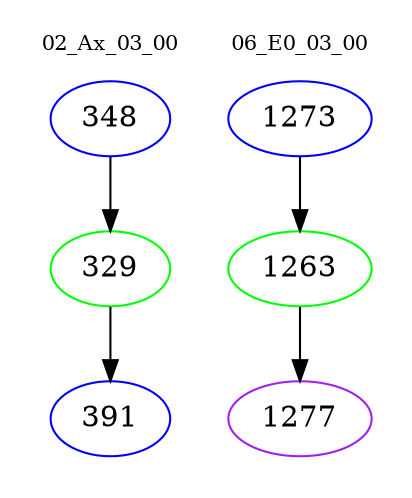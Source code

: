 digraph{
subgraph cluster_0 {
color = white
label = "02_Ax_03_00";
fontsize=10;
T0_348 [label="348", color="blue"]
T0_348 -> T0_329 [color="black"]
T0_329 [label="329", color="green"]
T0_329 -> T0_391 [color="black"]
T0_391 [label="391", color="blue"]
}
subgraph cluster_1 {
color = white
label = "06_E0_03_00";
fontsize=10;
T1_1273 [label="1273", color="blue"]
T1_1273 -> T1_1263 [color="black"]
T1_1263 [label="1263", color="green"]
T1_1263 -> T1_1277 [color="black"]
T1_1277 [label="1277", color="purple"]
}
}
